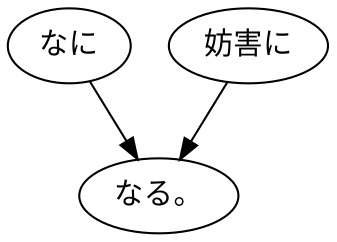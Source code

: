 digraph graph5501 {
	node0 [label="なに"];
	node1 [label="妨害に"];
	node2 [label="なる。"];
	node0 -> node2;
	node1 -> node2;
}
